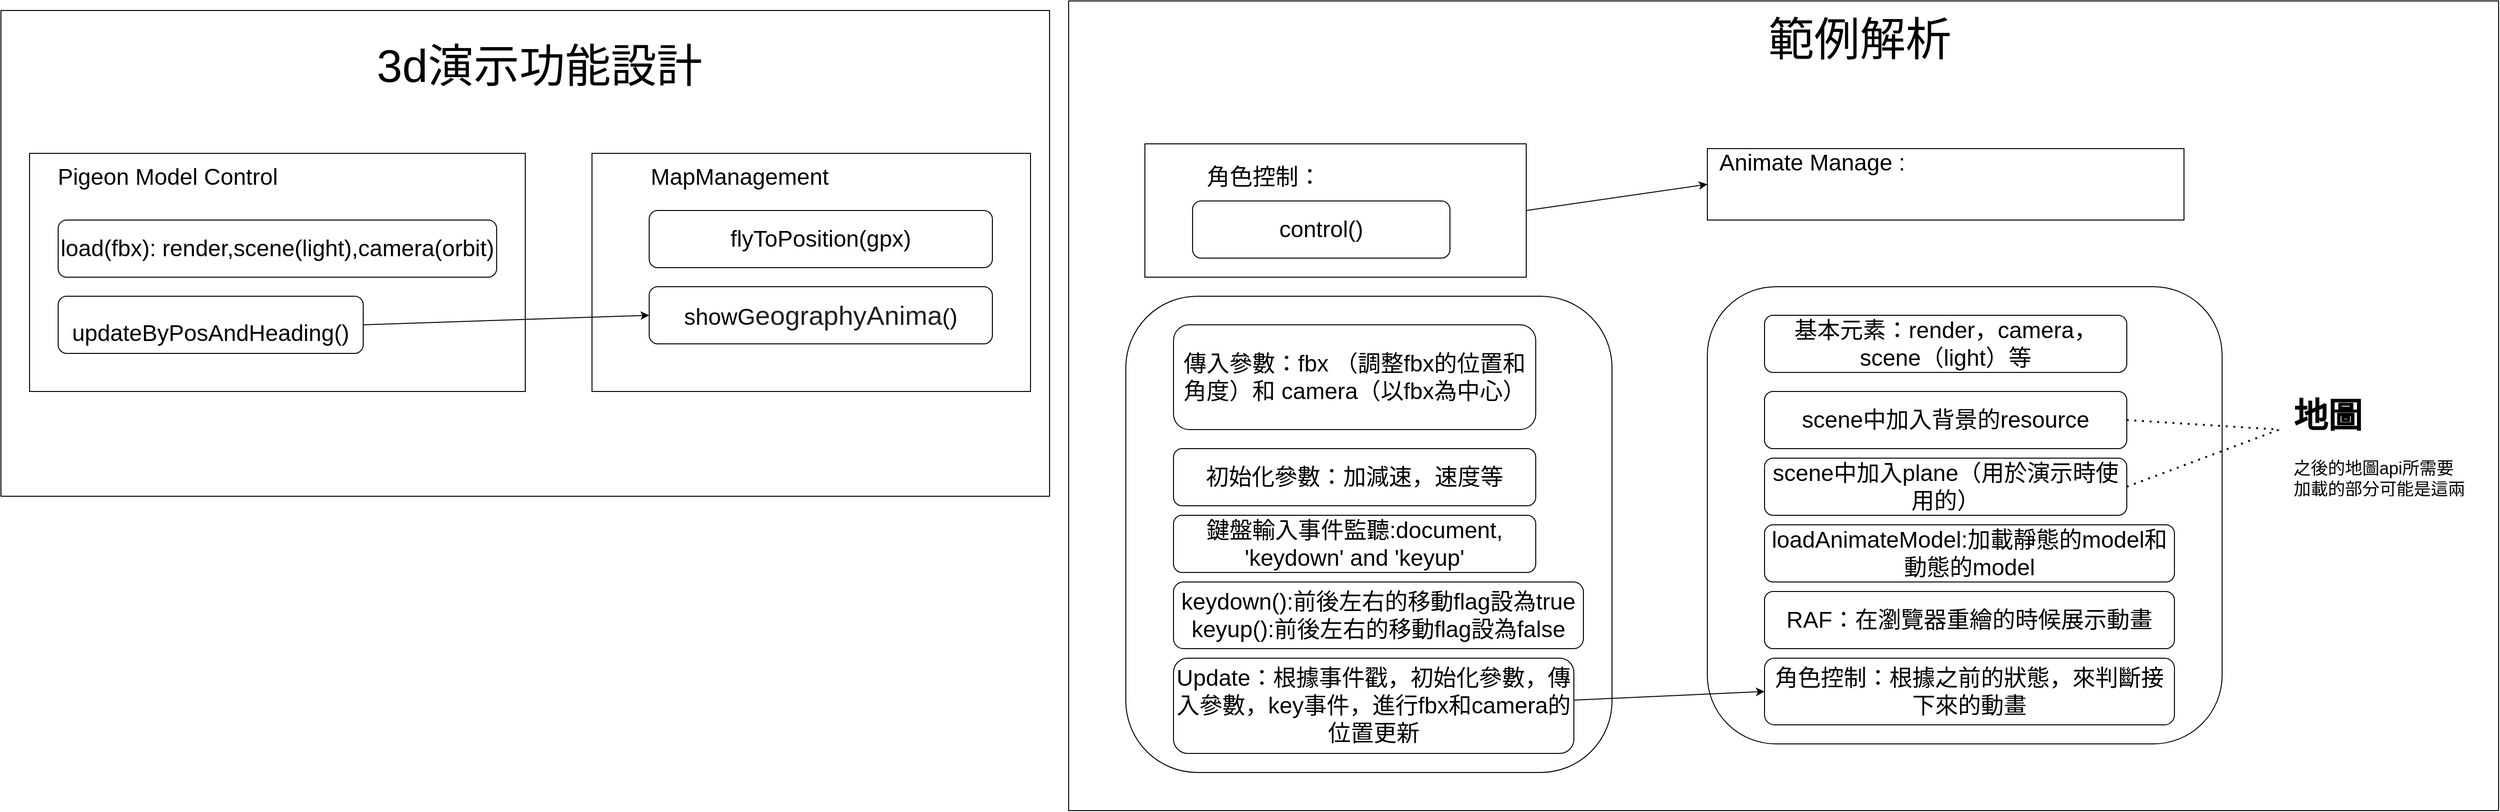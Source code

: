 <mxfile version="16.2.4" type="github">
  <diagram id="fyQrKz5auvrFIGhkpI8U" name="Page-1">
    <mxGraphModel dx="2033" dy="1726" grid="1" gridSize="10" guides="1" tooltips="1" connect="1" arrows="1" fold="1" page="1" pageScale="1" pageWidth="827" pageHeight="1169" math="0" shadow="0">
      <root>
        <mxCell id="0" />
        <mxCell id="1" parent="0" />
        <mxCell id="2-K_Tw0PUWUezouPCphK-10" value="" style="rounded=0;whiteSpace=wrap;html=1;fontSize=24;" vertex="1" parent="1">
          <mxGeometry x="-170" y="-110" width="1100" height="510" as="geometry" />
        </mxCell>
        <mxCell id="2-K_Tw0PUWUezouPCphK-6" value="" style="rounded=0;whiteSpace=wrap;html=1;fontSize=24;" vertex="1" parent="1">
          <mxGeometry x="950" y="-120" width="1500" height="850" as="geometry" />
        </mxCell>
        <mxCell id="6mqD8wPEJrqNIR5_obbD-1" value="" style="rounded=0;whiteSpace=wrap;html=1;" parent="1" vertex="1">
          <mxGeometry x="-140" y="40" width="520" height="250" as="geometry" />
        </mxCell>
        <mxCell id="6mqD8wPEJrqNIR5_obbD-2" value="&lt;span style=&quot;font-size: 24px&quot;&gt;Pigeon Model Control&lt;/span&gt;" style="text;html=1;strokeColor=none;fillColor=none;align=center;verticalAlign=middle;whiteSpace=wrap;rounded=0;" parent="1" vertex="1">
          <mxGeometry x="-130" y="40" width="270" height="50" as="geometry" />
        </mxCell>
        <mxCell id="6mqD8wPEJrqNIR5_obbD-3" value="" style="rounded=0;whiteSpace=wrap;html=1;fontSize=24;" parent="1" vertex="1">
          <mxGeometry x="450" y="40" width="460" height="250" as="geometry" />
        </mxCell>
        <mxCell id="6mqD8wPEJrqNIR5_obbD-4" value="&lt;font style=&quot;font-size: 24px&quot;&gt;MapManagement&lt;/font&gt;" style="text;html=1;strokeColor=none;fillColor=none;align=center;verticalAlign=middle;whiteSpace=wrap;rounded=0;" parent="1" vertex="1">
          <mxGeometry x="470" y="40" width="270" height="50" as="geometry" />
        </mxCell>
        <mxCell id="6mqD8wPEJrqNIR5_obbD-6" value="load(fbx): render,scene(light),camera(orbit)" style="rounded=1;whiteSpace=wrap;html=1;fontSize=24;" parent="1" vertex="1">
          <mxGeometry x="-110" y="110" width="460" height="60" as="geometry" />
        </mxCell>
        <mxCell id="6mqD8wPEJrqNIR5_obbD-7" value="flyToPosition(gpx)" style="rounded=1;whiteSpace=wrap;html=1;fontSize=24;" parent="1" vertex="1">
          <mxGeometry x="510" y="100" width="360" height="60" as="geometry" />
        </mxCell>
        <mxCell id="6mqD8wPEJrqNIR5_obbD-8" value="showG&lt;span style=&quot;color: rgb(32 , 33 , 36) ; font-family: inherit ; font-size: 28px ; text-align: left&quot;&gt;eographyAnima&lt;/span&gt;&lt;span&gt;()&lt;/span&gt;" style="rounded=1;whiteSpace=wrap;html=1;fontSize=24;" parent="1" vertex="1">
          <mxGeometry x="510" y="180" width="360" height="60" as="geometry" />
        </mxCell>
        <mxCell id="F0Qw645GiMkfHCu8SPl7-1" value="" style="rounded=1;whiteSpace=wrap;html=1;" parent="1" vertex="1">
          <mxGeometry x="1620" y="180" width="540" height="480" as="geometry" />
        </mxCell>
        <mxCell id="F0Qw645GiMkfHCu8SPl7-2" value="&lt;font style=&quot;font-size: 24px&quot;&gt;基本元素：render，camera，scene（light）等&lt;/font&gt;" style="rounded=1;whiteSpace=wrap;html=1;" parent="1" vertex="1">
          <mxGeometry x="1680" y="210" width="380" height="60" as="geometry" />
        </mxCell>
        <mxCell id="F0Qw645GiMkfHCu8SPl7-3" value="&lt;font style=&quot;font-size: 24px&quot;&gt;scene中加入背景的resource&lt;/font&gt;" style="rounded=1;whiteSpace=wrap;html=1;fontSize=18;" parent="1" vertex="1">
          <mxGeometry x="1680" y="290" width="380" height="60" as="geometry" />
        </mxCell>
        <mxCell id="F0Qw645GiMkfHCu8SPl7-4" value="&lt;font style=&quot;font-size: 24px&quot;&gt;scene中加入plane（用於演示時使用的）&lt;/font&gt;" style="rounded=1;whiteSpace=wrap;html=1;fontSize=18;" parent="1" vertex="1">
          <mxGeometry x="1680" y="360" width="380" height="60" as="geometry" />
        </mxCell>
        <mxCell id="F0Qw645GiMkfHCu8SPl7-7" value="" style="endArrow=none;dashed=1;html=1;dashPattern=1 3;strokeWidth=2;rounded=0;fontSize=18;exitX=1;exitY=0.5;exitDx=0;exitDy=0;" parent="1" source="F0Qw645GiMkfHCu8SPl7-3" edge="1">
          <mxGeometry width="50" height="50" relative="1" as="geometry">
            <mxPoint x="2180" y="420" as="sourcePoint" />
            <mxPoint x="2220" y="330" as="targetPoint" />
          </mxGeometry>
        </mxCell>
        <mxCell id="F0Qw645GiMkfHCu8SPl7-8" value="" style="endArrow=none;dashed=1;html=1;dashPattern=1 3;strokeWidth=2;rounded=0;fontSize=18;exitX=1;exitY=0.5;exitDx=0;exitDy=0;" parent="1" source="F0Qw645GiMkfHCu8SPl7-4" edge="1">
          <mxGeometry width="50" height="50" relative="1" as="geometry">
            <mxPoint x="2180" y="420" as="sourcePoint" />
            <mxPoint x="2220" y="330" as="targetPoint" />
          </mxGeometry>
        </mxCell>
        <mxCell id="F0Qw645GiMkfHCu8SPl7-9" value="&lt;h1&gt;地圖&lt;/h1&gt;&lt;div&gt;之後的地圖api所需要加載的部分可能是這兩個中的一個&lt;/div&gt;" style="text;html=1;strokeColor=none;fillColor=none;spacing=5;spacingTop=-20;whiteSpace=wrap;overflow=hidden;rounded=0;fontSize=18;" parent="1" vertex="1">
          <mxGeometry x="2230" y="280" width="190" height="120" as="geometry" />
        </mxCell>
        <mxCell id="F0Qw645GiMkfHCu8SPl7-10" value="&lt;font style=&quot;font-size: 24px&quot;&gt;loadAnimateModel:加載靜態的model和動態的model&lt;/font&gt;" style="rounded=1;whiteSpace=wrap;html=1;fontSize=18;" parent="1" vertex="1">
          <mxGeometry x="1680" y="430" width="430" height="60" as="geometry" />
        </mxCell>
        <mxCell id="F0Qw645GiMkfHCu8SPl7-11" value="&lt;font style=&quot;font-size: 24px&quot;&gt;RAF：在瀏覽器重繪的時候展示動畫&lt;/font&gt;" style="rounded=1;whiteSpace=wrap;html=1;fontSize=18;" parent="1" vertex="1">
          <mxGeometry x="1680" y="500" width="430" height="60" as="geometry" />
        </mxCell>
        <mxCell id="F0Qw645GiMkfHCu8SPl7-12" value="&lt;font style=&quot;font-size: 24px&quot;&gt;角色控制：根據之前的狀態，來判斷接下來的動畫&lt;/font&gt;" style="rounded=1;whiteSpace=wrap;html=1;fontSize=18;" parent="1" vertex="1">
          <mxGeometry x="1680" y="570" width="430" height="70" as="geometry" />
        </mxCell>
        <mxCell id="F0Qw645GiMkfHCu8SPl7-14" value="" style="rounded=0;whiteSpace=wrap;html=1;fontSize=18;" parent="1" vertex="1">
          <mxGeometry x="1030" y="30" width="400" height="140" as="geometry" />
        </mxCell>
        <mxCell id="F0Qw645GiMkfHCu8SPl7-15" value="&lt;font style=&quot;font-size: 24px&quot;&gt;角色控制：&lt;/font&gt;" style="text;html=1;strokeColor=none;fillColor=none;align=center;verticalAlign=middle;whiteSpace=wrap;rounded=0;fontSize=18;" parent="1" vertex="1">
          <mxGeometry x="1050" y="50" width="210" height="30" as="geometry" />
        </mxCell>
        <mxCell id="F0Qw645GiMkfHCu8SPl7-16" value="&lt;font style=&quot;font-size: 24px&quot;&gt;control()&lt;/font&gt;" style="rounded=1;whiteSpace=wrap;html=1;fontSize=18;" parent="1" vertex="1">
          <mxGeometry x="1080" y="90" width="270" height="60" as="geometry" />
        </mxCell>
        <mxCell id="F0Qw645GiMkfHCu8SPl7-17" value="" style="rounded=0;whiteSpace=wrap;html=1;fontSize=18;" parent="1" vertex="1">
          <mxGeometry x="1620" y="35" width="500" height="75" as="geometry" />
        </mxCell>
        <mxCell id="F0Qw645GiMkfHCu8SPl7-18" value="&lt;font style=&quot;font-size: 24px&quot;&gt;Animate Manage :&lt;/font&gt;" style="text;html=1;strokeColor=none;fillColor=none;align=center;verticalAlign=middle;whiteSpace=wrap;rounded=0;fontSize=18;" parent="1" vertex="1">
          <mxGeometry x="1620" y="35" width="220" height="30" as="geometry" />
        </mxCell>
        <mxCell id="F0Qw645GiMkfHCu8SPl7-19" value="" style="endArrow=classic;html=1;rounded=0;fontSize=24;exitX=1;exitY=0.5;exitDx=0;exitDy=0;entryX=0;entryY=0.5;entryDx=0;entryDy=0;" parent="1" source="F0Qw645GiMkfHCu8SPl7-14" target="F0Qw645GiMkfHCu8SPl7-17" edge="1">
          <mxGeometry width="50" height="50" relative="1" as="geometry">
            <mxPoint x="1790" y="310" as="sourcePoint" />
            <mxPoint x="1840" y="260" as="targetPoint" />
          </mxGeometry>
        </mxCell>
        <mxCell id="F0Qw645GiMkfHCu8SPl7-20" value="" style="rounded=1;whiteSpace=wrap;html=1;fontSize=24;" parent="1" vertex="1">
          <mxGeometry x="1010" y="190" width="510" height="500" as="geometry" />
        </mxCell>
        <mxCell id="F0Qw645GiMkfHCu8SPl7-21" value="初始化參數：加減速，速度等" style="rounded=1;whiteSpace=wrap;html=1;fontSize=24;" parent="1" vertex="1">
          <mxGeometry x="1060" y="350" width="380" height="60" as="geometry" />
        </mxCell>
        <mxCell id="F0Qw645GiMkfHCu8SPl7-22" value="鍵盤輸入事件監聽:document, &#39;keydown&#39; and &#39;keyup&#39;" style="rounded=1;whiteSpace=wrap;html=1;fontSize=24;" parent="1" vertex="1">
          <mxGeometry x="1060" y="420" width="380" height="60" as="geometry" />
        </mxCell>
        <mxCell id="F0Qw645GiMkfHCu8SPl7-24" value="keydown():前後左右的移動flag設為true&lt;br&gt;keyup():前後左右的移動flag設為false" style="rounded=1;whiteSpace=wrap;html=1;fontSize=24;" parent="1" vertex="1">
          <mxGeometry x="1060" y="490" width="430" height="70" as="geometry" />
        </mxCell>
        <mxCell id="2-K_Tw0PUWUezouPCphK-1" value="&lt;font style=&quot;font-size: 24px&quot;&gt;傳入參數：fbx （調整fbx的位置和角度）和 camera（以fbx為中心）&lt;/font&gt;" style="rounded=1;whiteSpace=wrap;html=1;" vertex="1" parent="1">
          <mxGeometry x="1060" y="220" width="380" height="110" as="geometry" />
        </mxCell>
        <mxCell id="2-K_Tw0PUWUezouPCphK-2" value="Update：根據事件戳，初始化參數，傳入參數，key事件，進行fbx和camera的位置更新" style="rounded=1;whiteSpace=wrap;html=1;fontSize=24;" vertex="1" parent="1">
          <mxGeometry x="1060" y="570" width="420" height="100" as="geometry" />
        </mxCell>
        <mxCell id="2-K_Tw0PUWUezouPCphK-3" value="" style="endArrow=classic;html=1;rounded=0;fontSize=24;exitX=1.001;exitY=0.44;exitDx=0;exitDy=0;exitPerimeter=0;entryX=0;entryY=0.5;entryDx=0;entryDy=0;" edge="1" parent="1" source="2-K_Tw0PUWUezouPCphK-2" target="F0Qw645GiMkfHCu8SPl7-12">
          <mxGeometry width="50" height="50" relative="1" as="geometry">
            <mxPoint x="1480" y="470" as="sourcePoint" />
            <mxPoint x="1530" y="420" as="targetPoint" />
          </mxGeometry>
        </mxCell>
        <mxCell id="2-K_Tw0PUWUezouPCphK-7" value="&lt;font style=&quot;font-size: 48px&quot;&gt;範例解析&lt;/font&gt;" style="text;html=1;strokeColor=none;fillColor=none;align=center;verticalAlign=middle;whiteSpace=wrap;rounded=0;fontSize=24;" vertex="1" parent="1">
          <mxGeometry x="1480" y="-110" width="600" height="60" as="geometry" />
        </mxCell>
        <mxCell id="2-K_Tw0PUWUezouPCphK-8" value="&lt;font style=&quot;font-size: 24px&quot;&gt;updateByPosAndHeading()&lt;/font&gt;" style="rounded=1;whiteSpace=wrap;html=1;fontSize=48;" vertex="1" parent="1">
          <mxGeometry x="-110" y="190" width="320" height="60" as="geometry" />
        </mxCell>
        <mxCell id="2-K_Tw0PUWUezouPCphK-9" value="" style="endArrow=classic;html=1;rounded=0;fontSize=24;exitX=1;exitY=0.5;exitDx=0;exitDy=0;entryX=0;entryY=0.5;entryDx=0;entryDy=0;" edge="1" parent="1" source="2-K_Tw0PUWUezouPCphK-8" target="6mqD8wPEJrqNIR5_obbD-8">
          <mxGeometry width="50" height="50" relative="1" as="geometry">
            <mxPoint x="400" y="200" as="sourcePoint" />
            <mxPoint x="450" y="150" as="targetPoint" />
          </mxGeometry>
        </mxCell>
        <mxCell id="2-K_Tw0PUWUezouPCphK-11" value="&lt;font style=&quot;font-size: 48px&quot;&gt;3d演示功能設計&lt;/font&gt;" style="text;html=1;strokeColor=none;fillColor=none;align=center;verticalAlign=middle;whiteSpace=wrap;rounded=0;fontSize=24;" vertex="1" parent="1">
          <mxGeometry x="180" y="-95" width="430" height="85" as="geometry" />
        </mxCell>
      </root>
    </mxGraphModel>
  </diagram>
</mxfile>
